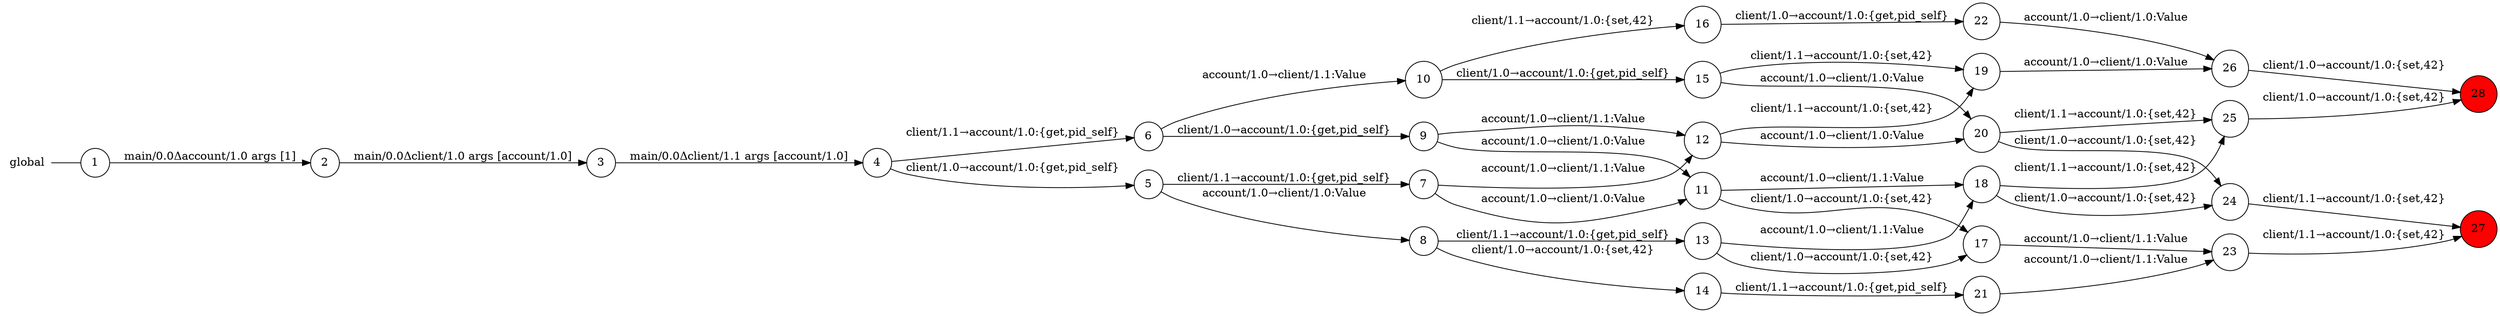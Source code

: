 digraph global {
	rankdir="LR";
	n_0 [label="global", shape="plaintext"];
	n_1 [id="14", shape=circle, label="14"];
	n_2 [id="28", shape=circle, label="28", fillcolor="#FF0000FF", style=filled];
	n_3 [id="9", shape=circle, label="9"];
	n_4 [id="26", shape=circle, label="26"];
	n_5 [id="25", shape=circle, label="25"];
	n_6 [id="8", shape=circle, label="8"];
	n_7 [id="24", shape=circle, label="24"];
	n_8 [id="17", shape=circle, label="17"];
	n_9 [id="1", shape=circle, label="1"];
	n_0 -> n_9 [arrowhead=none];
	n_10 [id="7", shape=circle, label="7"];
	n_11 [id="27", shape=circle, label="27", fillcolor="#FF0000FF", style=filled];
	n_12 [id="16", shape=circle, label="16"];
	n_13 [id="19", shape=circle, label="19"];
	n_14 [id="4", shape=circle, label="4"];
	n_15 [id="6", shape=circle, label="6"];
	n_16 [id="3", shape=circle, label="3"];
	n_17 [id="12", shape=circle, label="12"];
	n_18 [id="18", shape=circle, label="18"];
	n_19 [id="20", shape=circle, label="20"];
	n_20 [id="23", shape=circle, label="23"];
	n_21 [id="2", shape=circle, label="2"];
	n_22 [id="22", shape=circle, label="22"];
	n_23 [id="11", shape=circle, label="11"];
	n_24 [id="15", shape=circle, label="15"];
	n_25 [id="10", shape=circle, label="10"];
	n_26 [id="13", shape=circle, label="13"];
	n_27 [id="5", shape=circle, label="5"];
	n_28 [id="21", shape=circle, label="21"];

	n_17 -> n_13 [id="[$e|19]", label="client/1.1→account/1.0:{set,42}"];
	n_5 -> n_2 [id="[$e|37]", label="client/1.0→account/1.0:{set,42}"];
	n_10 -> n_23 [id="[$e|9]", label="account/1.0→client/1.0:Value"];
	n_23 -> n_8 [id="[$e|17]", label="client/1.0→account/1.0:{set,42}"];
	n_3 -> n_23 [id="[$e|13]", label="account/1.0→client/1.0:Value"];
	n_8 -> n_20 [id="[$e|27]", label="account/1.0→client/1.1:Value"];
	n_20 -> n_11 [id="[$e|35]", label="client/1.1→account/1.0:{set,42}"];
	n_17 -> n_19 [id="[$e|20]", label="account/1.0→client/1.0:Value"];
	n_10 -> n_17 [id="[$e|10]", label="account/1.0→client/1.1:Value"];
	n_12 -> n_22 [id="[$e|26]", label="client/1.0→account/1.0:{get,pid_self}"];
	n_19 -> n_7 [id="[$e|32]", label="client/1.0→account/1.0:{set,42}"];
	n_18 -> n_7 [id="[$e|28]", label="client/1.0→account/1.0:{set,42}"];
	n_22 -> n_4 [id="[$e|34]", label="account/1.0→client/1.0:Value"];
	n_25 -> n_12 [id="[$e|16]", label="client/1.1→account/1.0:{set,42}"];
	n_4 -> n_2 [id="[$e|38]", label="client/1.0→account/1.0:{set,42}"];
	n_1 -> n_28 [id="[$e|23]", label="client/1.1→account/1.0:{get,pid_self}"];
	n_16 -> n_14 [id="[$e|2]", label="main/0.0Δclient/1.1 args [account/1.0]"];
	n_23 -> n_18 [id="[$e|18]", label="account/1.0→client/1.1:Value"];
	n_19 -> n_5 [id="[$e|31]", label="client/1.1→account/1.0:{set,42}"];
	n_15 -> n_3 [id="[$e|7]", label="client/1.0→account/1.0:{get,pid_self}"];
	n_3 -> n_17 [id="[$e|14]", label="account/1.0→client/1.1:Value"];
	n_9 -> n_21 [id="[$e|0]", label="main/0.0Δaccount/1.0 args [1]"];
	n_27 -> n_6 [id="[$e|6]", label="account/1.0→client/1.0:Value"];
	n_27 -> n_10 [id="[$e|5]", label="client/1.1→account/1.0:{get,pid_self}"];
	n_24 -> n_19 [id="[$e|25]", label="account/1.0→client/1.0:Value"];
	n_24 -> n_13 [id="[$e|24]", label="client/1.1→account/1.0:{set,42}"];
	n_28 -> n_20 [id="[$e|33]", label="account/1.0→client/1.1:Value"];
	n_6 -> n_1 [id="[$e|12]", label="client/1.0→account/1.0:{set,42}"];
	n_18 -> n_5 [id="[$e|29]", label="client/1.1→account/1.0:{set,42}"];
	n_15 -> n_25 [id="[$e|8]", label="account/1.0→client/1.1:Value"];
	n_21 -> n_16 [id="[$e|1]", label="main/0.0Δclient/1.0 args [account/1.0]"];
	n_6 -> n_26 [id="[$e|11]", label="client/1.1→account/1.0:{get,pid_self}"];
	n_14 -> n_27 [id="[$e|3]", label="client/1.0→account/1.0:{get,pid_self}"];
	n_13 -> n_4 [id="[$e|30]", label="account/1.0→client/1.0:Value"];
	n_26 -> n_18 [id="[$e|22]", label="account/1.0→client/1.1:Value"];
	n_25 -> n_24 [id="[$e|15]", label="client/1.0→account/1.0:{get,pid_self}"];
	n_26 -> n_8 [id="[$e|21]", label="client/1.0→account/1.0:{set,42}"];
	n_7 -> n_11 [id="[$e|36]", label="client/1.1→account/1.0:{set,42}"];
	n_14 -> n_15 [id="[$e|4]", label="client/1.1→account/1.0:{get,pid_self}"];
}
